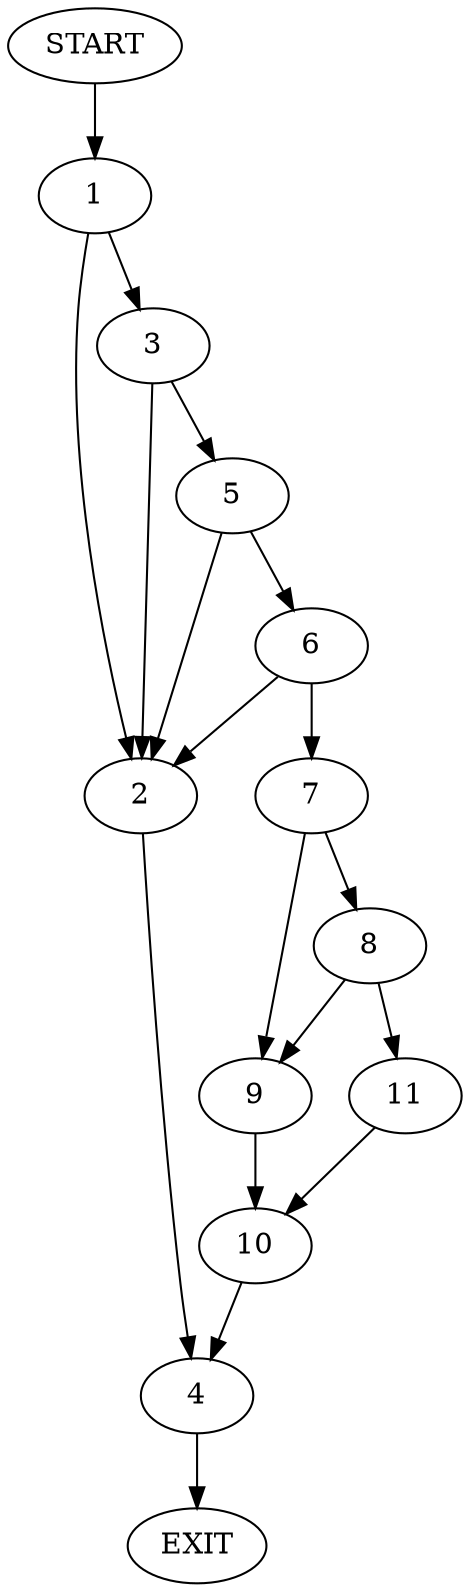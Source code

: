digraph {
0 [label="START"]
12 [label="EXIT"]
0 -> 1
1 -> 2
1 -> 3
2 -> 4
3 -> 5
3 -> 2
5 -> 6
5 -> 2
6 -> 7
6 -> 2
7 -> 8
7 -> 9
9 -> 10
8 -> 11
8 -> 9
11 -> 10
10 -> 4
4 -> 12
}
